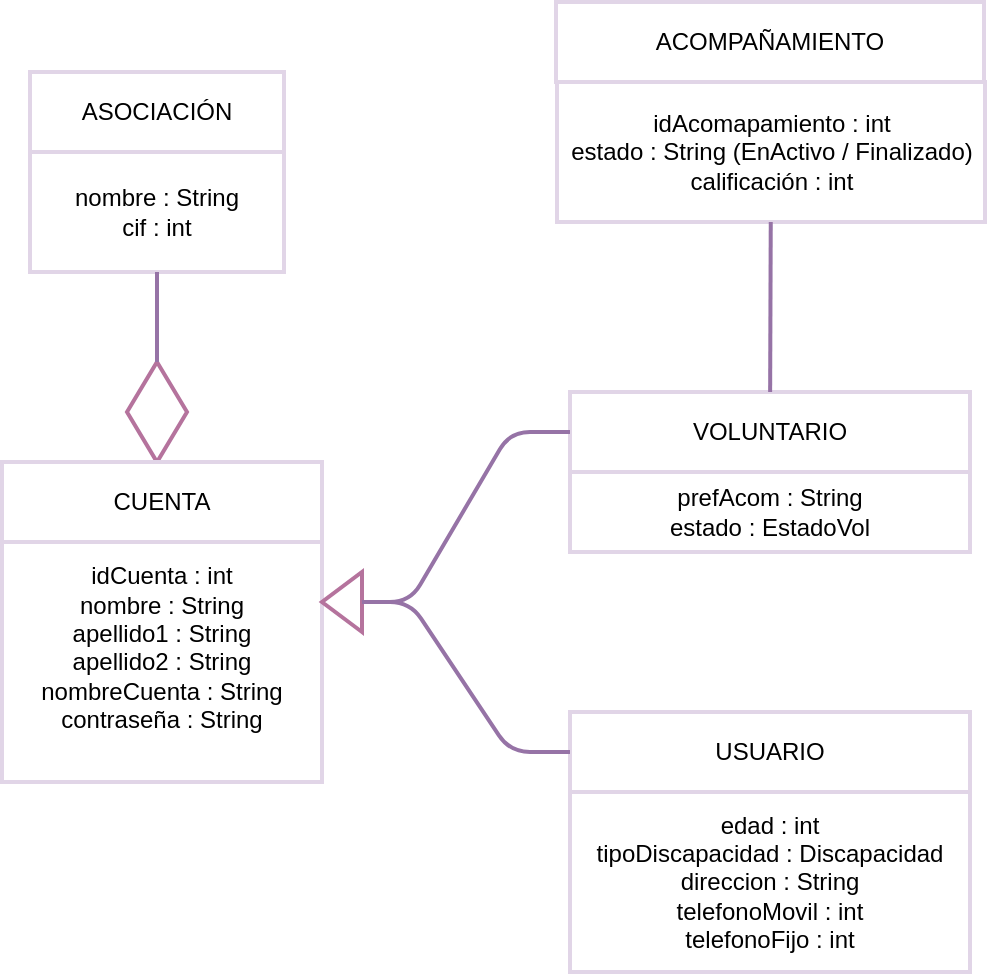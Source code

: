 <mxfile version="12.1.0" type="device" pages="1"><diagram id="lLpr2HKqQsdNPTikZ9qy" name="Page-1"><mxGraphModel dx="1072" dy="792" grid="1" gridSize="10" guides="1" tooltips="1" connect="1" arrows="1" fold="1" page="1" pageScale="1" pageWidth="827" pageHeight="1169" math="0" shadow="0"><root><mxCell id="0"/><mxCell id="1" parent="0"/><mxCell id="4i-2PndOn3J5-AyHGP-Q-14" value="ASOCIACIÓN" style="rounded=0;whiteSpace=wrap;html=1;strokeWidth=2;strokeColor=#E1D5E7;" parent="1" vertex="1"><mxGeometry x="120" y="210" width="127" height="40" as="geometry"/></mxCell><mxCell id="4i-2PndOn3J5-AyHGP-Q-16" value="nombre : String&lt;br&gt;cif : int" style="rounded=0;whiteSpace=wrap;html=1;strokeWidth=2;strokeColor=#E1D5E7;" parent="1" vertex="1"><mxGeometry x="120" y="250" width="127" height="60" as="geometry"/></mxCell><mxCell id="4i-2PndOn3J5-AyHGP-Q-17" value="USUARIO" style="rounded=0;whiteSpace=wrap;html=1;strokeWidth=2;strokeColor=#E1D5E7;" parent="1" vertex="1"><mxGeometry x="390" y="530" width="200" height="40" as="geometry"/></mxCell><mxCell id="4i-2PndOn3J5-AyHGP-Q-18" value="edad : int&lt;br&gt;tipoDiscapacidad : Discapacidad&lt;br&gt;direccion : String&lt;br&gt;telefonoMovil : int&lt;br&gt;telefonoFijo : int" style="rounded=0;whiteSpace=wrap;html=1;strokeWidth=2;strokeColor=#E1D5E7;" parent="1" vertex="1"><mxGeometry x="390" y="570" width="200" height="90" as="geometry"/></mxCell><mxCell id="4i-2PndOn3J5-AyHGP-Q-19" value="" style="rhombus;whiteSpace=wrap;html=1;strokeColor=#B5739D;strokeWidth=2;fillColor=#FFFFFF;" parent="1" vertex="1"><mxGeometry x="168.5" y="355" width="30" height="50" as="geometry"/></mxCell><mxCell id="4i-2PndOn3J5-AyHGP-Q-20" value="" style="endArrow=none;html=1;strokeWidth=2;fillColor=#e1d5e7;strokeColor=#9673a6;exitX=0.5;exitY=0;exitDx=0;exitDy=0;entryX=0.5;entryY=1;entryDx=0;entryDy=0;" parent="1" source="4i-2PndOn3J5-AyHGP-Q-19" target="4i-2PndOn3J5-AyHGP-Q-16" edge="1"><mxGeometry width="50" height="50" relative="1" as="geometry"><mxPoint x="16" y="300" as="sourcePoint"/><mxPoint x="106" y="230" as="targetPoint"/><Array as="points"/></mxGeometry></mxCell><mxCell id="4i-2PndOn3J5-AyHGP-Q-21" value="VOLUNTARIO" style="rounded=0;whiteSpace=wrap;html=1;strokeWidth=2;strokeColor=#E1D5E7;" parent="1" vertex="1"><mxGeometry x="390" y="370" width="200" height="40" as="geometry"/></mxCell><mxCell id="4i-2PndOn3J5-AyHGP-Q-22" value="&lt;span style=&quot;white-space: normal&quot;&gt;prefAcom : String&lt;br&gt;estado : EstadoVol&lt;br&gt;&lt;/span&gt;" style="rounded=0;whiteSpace=wrap;html=1;strokeWidth=2;strokeColor=#E1D5E7;" parent="1" vertex="1"><mxGeometry x="390" y="410" width="200" height="40" as="geometry"/></mxCell><mxCell id="4i-2PndOn3J5-AyHGP-Q-25" value="CUENTA" style="rounded=0;whiteSpace=wrap;html=1;strokeWidth=2;strokeColor=#E1D5E7;" parent="1" vertex="1"><mxGeometry x="106" y="405" width="160" height="40" as="geometry"/></mxCell><mxCell id="4i-2PndOn3J5-AyHGP-Q-27" value="&lt;span style=&quot;white-space: normal&quot;&gt;idCuenta : int&lt;br&gt;nombre : String&lt;/span&gt;&lt;br style=&quot;white-space: normal&quot;&gt;&lt;span style=&quot;white-space: normal&quot;&gt;apellido1 : String&lt;/span&gt;&lt;br style=&quot;white-space: normal&quot;&gt;&lt;span style=&quot;white-space: normal&quot;&gt;apellido2 : String&lt;/span&gt;&lt;br style=&quot;white-space: normal&quot;&gt;&lt;span style=&quot;white-space: normal&quot;&gt;nombreCuenta : String&lt;/span&gt;&lt;br style=&quot;white-space: normal&quot;&gt;&lt;span style=&quot;white-space: normal&quot;&gt;contraseña : String&lt;br&gt;&lt;br&gt;&lt;/span&gt;" style="rounded=0;whiteSpace=wrap;html=1;strokeWidth=2;strokeColor=#E1D5E7;" parent="1" vertex="1"><mxGeometry x="106" y="445" width="160" height="120" as="geometry"/></mxCell><mxCell id="4i-2PndOn3J5-AyHGP-Q-30" value="" style="triangle;whiteSpace=wrap;html=1;strokeColor=#B5739D;strokeWidth=2;fillColor=#FFFFFF;rotation=180;" parent="1" vertex="1"><mxGeometry x="266" y="460" width="20" height="30" as="geometry"/></mxCell><mxCell id="4i-2PndOn3J5-AyHGP-Q-31" value="" style="endArrow=none;html=1;strokeWidth=2;fillColor=#e1d5e7;strokeColor=#9673a6;exitX=0;exitY=0.5;exitDx=0;exitDy=0;entryX=0;entryY=0.5;entryDx=0;entryDy=0;" parent="1" source="4i-2PndOn3J5-AyHGP-Q-21" target="4i-2PndOn3J5-AyHGP-Q-30" edge="1"><mxGeometry width="50" height="50" relative="1" as="geometry"><mxPoint x="303.5" y="425.0" as="sourcePoint"/><mxPoint x="303.5" y="380.0" as="targetPoint"/><Array as="points"><mxPoint x="360" y="390"/><mxPoint x="310" y="475"/></Array></mxGeometry></mxCell><mxCell id="4i-2PndOn3J5-AyHGP-Q-32" value="" style="endArrow=none;html=1;strokeWidth=2;fillColor=#e1d5e7;strokeColor=#9673a6;exitX=0;exitY=0.5;exitDx=0;exitDy=0;entryX=0;entryY=0.5;entryDx=0;entryDy=0;" parent="1" source="4i-2PndOn3J5-AyHGP-Q-17" target="4i-2PndOn3J5-AyHGP-Q-30" edge="1"><mxGeometry width="50" height="50" relative="1" as="geometry"><mxPoint x="420" y="400.0" as="sourcePoint"/><mxPoint x="296" y="495" as="targetPoint"/><Array as="points"><mxPoint x="360" y="550"/><mxPoint x="310" y="475"/></Array></mxGeometry></mxCell><mxCell id="8mWcawNjxInmfWs6tG1u-1" value="ACOMPAÑAMIENTO" style="rounded=0;whiteSpace=wrap;html=1;strokeWidth=2;strokeColor=#E1D5E7;" parent="1" vertex="1"><mxGeometry x="383" y="175" width="214" height="40" as="geometry"/></mxCell><mxCell id="8mWcawNjxInmfWs6tG1u-2" value="&lt;span style=&quot;white-space: normal&quot;&gt;idAcomapamiento : int&lt;br&gt;estado : String (EnActivo / Finalizado)&lt;br&gt;calificación : int&lt;br&gt;&lt;/span&gt;" style="rounded=0;whiteSpace=wrap;html=1;strokeWidth=2;strokeColor=#E1D5E7;" parent="1" vertex="1"><mxGeometry x="383.5" y="215" width="214" height="70" as="geometry"/></mxCell><mxCell id="8mWcawNjxInmfWs6tG1u-4" value="" style="endArrow=none;html=1;strokeWidth=2;fillColor=#e1d5e7;strokeColor=#9673a6;" parent="1" source="8mWcawNjxInmfWs6tG1u-2" target="4i-2PndOn3J5-AyHGP-Q-21" edge="1"><mxGeometry width="50" height="50" relative="1" as="geometry"><mxPoint x="193.5" y="365" as="sourcePoint"/><mxPoint x="193.5" y="320" as="targetPoint"/><Array as="points"/></mxGeometry></mxCell></root></mxGraphModel></diagram></mxfile>
